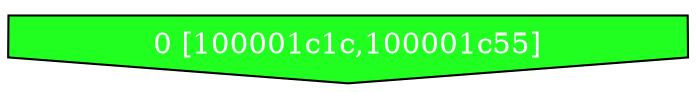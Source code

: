 diGraph hexdump{
	hexdump_0  [style=filled fillcolor="#20FF20" fontcolor="#ffffff" shape=invhouse label="0 [100001c1c,100001c55]"]


}